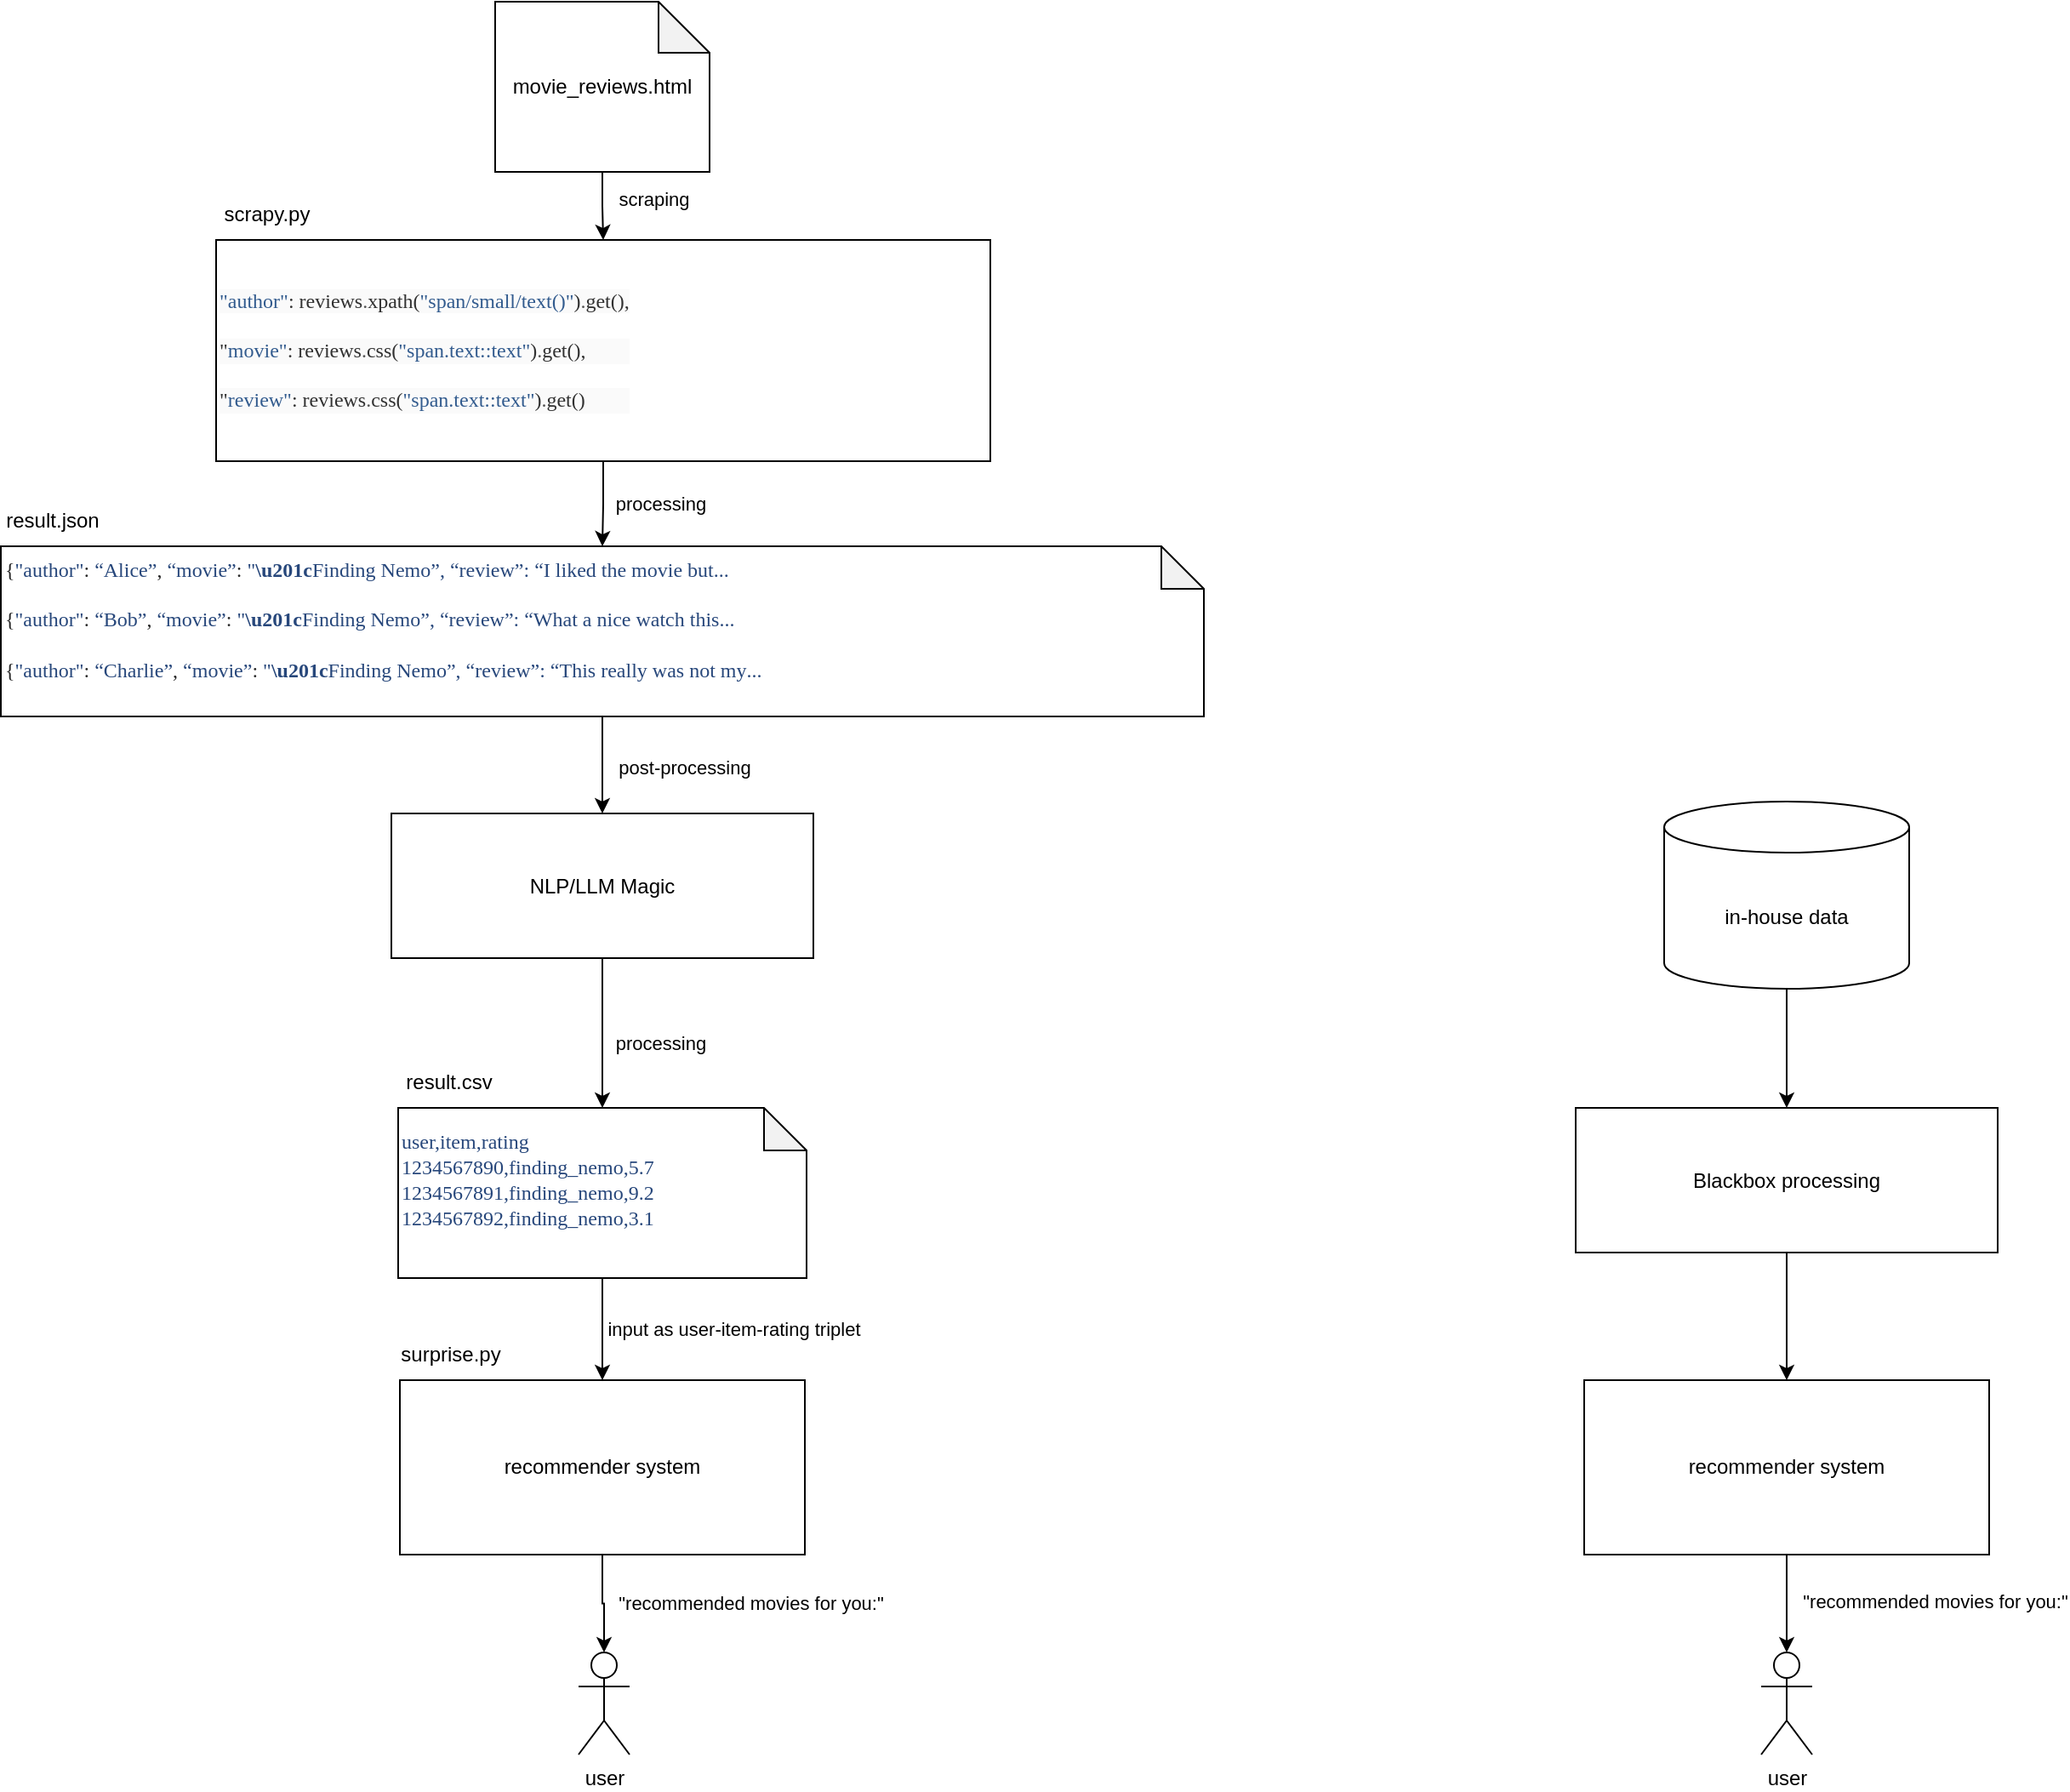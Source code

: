 <mxfile version="24.7.16">
  <diagram name="Page-1" id="lzaoyaQEPAbNVH6bzut7">
    <mxGraphModel dx="1158" dy="1855" grid="1" gridSize="10" guides="1" tooltips="1" connect="1" arrows="1" fold="1" page="1" pageScale="1" pageWidth="827" pageHeight="1169" math="0" shadow="0">
      <root>
        <mxCell id="0" />
        <mxCell id="1" parent="0" />
        <mxCell id="9eo4-0M4flxiD_9VNwLO-29" value="" style="edgeStyle=orthogonalEdgeStyle;rounded=0;orthogonalLoop=1;jettySize=auto;html=1;" parent="1" source="9eo4-0M4flxiD_9VNwLO-4" target="9eo4-0M4flxiD_9VNwLO-5" edge="1">
          <mxGeometry relative="1" as="geometry" />
        </mxCell>
        <mxCell id="9eo4-0M4flxiD_9VNwLO-30" value="scraping" style="edgeLabel;html=1;align=center;verticalAlign=middle;resizable=0;points=[];" parent="9eo4-0M4flxiD_9VNwLO-29" vertex="1" connectable="0">
          <mxGeometry x="-0.2" y="-1" relative="1" as="geometry">
            <mxPoint x="31" as="offset" />
          </mxGeometry>
        </mxCell>
        <mxCell id="9eo4-0M4flxiD_9VNwLO-4" value="&lt;div&gt;movie_reviews.html&lt;/div&gt;" style="shape=note;whiteSpace=wrap;html=1;backgroundOutline=1;darkOpacity=0.05;" parent="1" vertex="1">
          <mxGeometry x="350" y="-1140" width="126" height="100" as="geometry" />
        </mxCell>
        <mxCell id="9eo4-0M4flxiD_9VNwLO-8" value="" style="edgeStyle=orthogonalEdgeStyle;rounded=0;orthogonalLoop=1;jettySize=auto;html=1;entryX=0.5;entryY=0;entryDx=0;entryDy=0;entryPerimeter=0;" parent="1" source="9eo4-0M4flxiD_9VNwLO-5" target="9eo4-0M4flxiD_9VNwLO-9" edge="1">
          <mxGeometry relative="1" as="geometry">
            <mxPoint x="661" y="-915" as="targetPoint" />
          </mxGeometry>
        </mxCell>
        <UserObject label="&lt;p style=&quot;margin: 0.0px 0.0px 0.0px 0.0px; font: 12.0px Menlo; color: #325b8e&quot;&gt;&lt;span style=&quot;font-kerning: none; background-color: #fafafa&quot;&gt;&quot;author&quot;&lt;/span&gt;&lt;span style=&quot;font-kerning: none; color: #313131; background-color: #fafafa&quot;&gt;: reviews&lt;/span&gt;&lt;span style=&quot;font-kerning: none; color: #535353; background-color: #fafafa&quot;&gt;.&lt;/span&gt;&lt;span style=&quot;font-kerning: none; color: #313131; background-color: #fafafa&quot;&gt;xpath(&lt;/span&gt;&lt;span style=&quot;font-kerning: none; background-color: #fafafa&quot;&gt;&quot;span/small/text()&quot;&lt;/span&gt;&lt;span style=&quot;font-kerning: none; color: #313131; background-color: #fafafa&quot;&gt;)&lt;/span&gt;&lt;span style=&quot;font-kerning: none; color: #535353; background-color: #fafafa&quot;&gt;.&lt;/span&gt;&lt;span style=&quot;font-kerning: none; color: #313131; background-color: #fafafa&quot;&gt;get(),&lt;/span&gt;&lt;/p&gt;&#xa;&lt;p style=&quot;margin: 0.0px 0.0px 0.0px 0.0px; font: 12.0px Menlo; color: #325b8e; background-color: #fafafa&quot;&gt;&lt;span style=&quot;font-kerning: none; color: #313131&quot;&gt;&quot;&lt;/span&gt;&lt;span style=&quot;font-kerning: none&quot;&gt;movie&quot;&lt;/span&gt;&lt;span style=&quot;font-kerning: none; color: #313131&quot;&gt;: reviews&lt;/span&gt;&lt;span style=&quot;font-kerning: none; color: #535353&quot;&gt;.&lt;/span&gt;&lt;span style=&quot;font-kerning: none; color: #313131&quot;&gt;css(&lt;/span&gt;&lt;span style=&quot;font-kerning: none&quot;&gt;&quot;span.text::text&quot;&lt;/span&gt;&lt;span style=&quot;font-kerning: none; color: #313131&quot;&gt;)&lt;/span&gt;&lt;span style=&quot;font-kerning: none; color: #535353&quot;&gt;.&lt;/span&gt;&lt;span style=&quot;font-kerning: none; color: #313131&quot;&gt;get(),&lt;/span&gt;&lt;/p&gt;&#xa;&lt;p style=&quot;margin: 0.0px 0.0px 0.0px 0.0px; font: 12.0px Menlo; color: #325b8e; background-color: #fafafa&quot;&gt;&lt;span style=&quot;font-kerning: none; color: #313131&quot;&gt;&quot;&lt;/span&gt;&lt;span style=&quot;font-kerning: none&quot;&gt;review&quot;&lt;/span&gt;&lt;span style=&quot;font-kerning: none; color: #313131&quot;&gt;: reviews&lt;/span&gt;&lt;span style=&quot;font-kerning: none; color: #535353&quot;&gt;.&lt;/span&gt;&lt;span style=&quot;font-kerning: none; color: #313131&quot;&gt;css(&lt;/span&gt;&lt;span style=&quot;font-kerning: none&quot;&gt;&quot;span.text::text&quot;&lt;/span&gt;&lt;span style=&quot;font-kerning: none; color: #313131&quot;&gt;)&lt;/span&gt;&lt;span style=&quot;font-kerning: none; color: #535353&quot;&gt;.&lt;/span&gt;&lt;span style=&quot;font-kerning: none; color: #313131&quot;&gt;get()&lt;/span&gt;&lt;/p&gt;" link="&lt;p style=&quot;margin: 0.0px 0.0px 0.0px 0.0px; font: 12.0px Menlo; color: #325b8e&quot;&gt;&lt;span style=&quot;font-kerning: none; background-color: #fafafa&quot;&gt;&quot;author&quot;&lt;/span&gt;&lt;span style=&quot;font-kerning: none; color: #313131; background-color: #fafafa&quot;&gt;: reviews&lt;/span&gt;&lt;span style=&quot;font-kerning: none; color: #535353; background-color: #fafafa&quot;&gt;.&lt;/span&gt;&lt;span style=&quot;font-kerning: none; color: #313131; background-color: #fafafa&quot;&gt;xpath(&lt;/span&gt;&lt;span style=&quot;font-kerning: none; background-color: #fafafa&quot;&gt;&quot;span/small/text()&quot;&lt;/span&gt;&lt;span style=&quot;font-kerning: none; color: #313131; background-color: #fafafa&quot;&gt;)&lt;/span&gt;&lt;span style=&quot;font-kerning: none; color: #535353; background-color: #fafafa&quot;&gt;.&lt;/span&gt;&lt;span style=&quot;font-kerning: none; color: #313131; background-color: #fafafa&quot;&gt;get(),&lt;/span&gt;&lt;/p&gt;&#xa;&lt;p style=&quot;margin: 0.0px 0.0px 0.0px 0.0px; font: 12.0px Menlo; color: #325b8e; background-color: #fafafa&quot;&gt;&lt;span style=&quot;font-kerning: none; color: #313131&quot;&gt;&quot;&lt;/span&gt;&lt;span style=&quot;font-kerning: none&quot;&gt;movie&quot;&lt;/span&gt;&lt;span style=&quot;font-kerning: none; color: #313131&quot;&gt;: reviews&lt;/span&gt;&lt;span style=&quot;font-kerning: none; color: #535353&quot;&gt;.&lt;/span&gt;&lt;span style=&quot;font-kerning: none; color: #313131&quot;&gt;css(&lt;/span&gt;&lt;span style=&quot;font-kerning: none&quot;&gt;&quot;span.text::text&quot;&lt;/span&gt;&lt;span style=&quot;font-kerning: none; color: #313131&quot;&gt;)&lt;/span&gt;&lt;span style=&quot;font-kerning: none; color: #535353&quot;&gt;.&lt;/span&gt;&lt;span style=&quot;font-kerning: none; color: #313131&quot;&gt;get(),&lt;/span&gt;&lt;/p&gt;&#xa;&lt;p style=&quot;margin: 0.0px 0.0px 0.0px 0.0px; font: 12.0px Menlo; color: #325b8e; background-color: #fafafa&quot;&gt;&lt;span style=&quot;font-kerning: none; color: #313131&quot;&gt;&quot;&lt;/span&gt;&lt;span style=&quot;font-kerning: none&quot;&gt;review&quot;&lt;/span&gt;&lt;span style=&quot;font-kerning: none; color: #313131&quot;&gt;: reviews&lt;/span&gt;&lt;span style=&quot;font-kerning: none; color: #535353&quot;&gt;.&lt;/span&gt;&lt;span style=&quot;font-kerning: none; color: #313131&quot;&gt;css(&lt;/span&gt;&lt;span style=&quot;font-kerning: none&quot;&gt;&quot;span.text::text&quot;&lt;/span&gt;&lt;span style=&quot;font-kerning: none; color: #313131&quot;&gt;)&lt;/span&gt;&lt;span style=&quot;font-kerning: none; color: #535353&quot;&gt;.&lt;/span&gt;&lt;span style=&quot;font-kerning: none; color: #313131&quot;&gt;get()&lt;/span&gt;&lt;/p&gt;" id="9eo4-0M4flxiD_9VNwLO-5">
          <mxCell style="rounded=0;html=1;align=left;labelBackgroundColor=none;verticalAlign=middle;horizontal=1;spacing=2;" parent="1" vertex="1">
            <mxGeometry x="186" y="-1000" width="455" height="130" as="geometry" />
          </mxCell>
        </UserObject>
        <mxCell id="9eo4-0M4flxiD_9VNwLO-6" value="scrapy.py" style="text;html=1;align=center;verticalAlign=middle;whiteSpace=wrap;rounded=0;" parent="1" vertex="1">
          <mxGeometry x="186" y="-1030" width="60" height="30" as="geometry" />
        </mxCell>
        <mxCell id="9eo4-0M4flxiD_9VNwLO-17" value="" style="edgeStyle=orthogonalEdgeStyle;rounded=0;orthogonalLoop=1;jettySize=auto;html=1;" parent="1" source="9eo4-0M4flxiD_9VNwLO-9" target="9eo4-0M4flxiD_9VNwLO-16" edge="1">
          <mxGeometry relative="1" as="geometry" />
        </mxCell>
        <mxCell id="9eo4-0M4flxiD_9VNwLO-23" value="post-processing" style="edgeLabel;html=1;align=center;verticalAlign=middle;resizable=0;points=[];" parent="9eo4-0M4flxiD_9VNwLO-17" vertex="1" connectable="0">
          <mxGeometry x="0.143" y="3" relative="1" as="geometry">
            <mxPoint x="45" y="-3" as="offset" />
          </mxGeometry>
        </mxCell>
        <mxCell id="9eo4-0M4flxiD_9VNwLO-9" value="&lt;p style=&quot;margin: 0.0px 0.0px 0.0px 0.0px; font: 12.0px Menlo; color: #27477b; background-color: #ffffff&quot;&gt;&lt;span style=&quot;font-kerning: none; color: #252525&quot;&gt;{&lt;/span&gt;&lt;span style=&quot;font-kerning: none&quot;&gt;&quot;author&quot;&lt;/span&gt;&lt;span style=&quot;font-kerning: none; color: #252525&quot;&gt;: &lt;/span&gt;&lt;span style=&quot;font-kerning: none&quot;&gt;“Alice”&lt;/span&gt;&lt;span style=&quot;font-kerning: none; color: #252525&quot;&gt;, &lt;/span&gt;&lt;span style=&quot;font-kerning: none&quot;&gt;“movie”&lt;/span&gt;&lt;span style=&quot;font-kerning: none; color: #252525&quot;&gt;: &lt;/span&gt;&lt;span style=&quot;font-kerning: none&quot;&gt;&quot;&lt;b&gt;\u201c&lt;/b&gt;Finding Nemo”, “review”: “I liked the movie but...&lt;/span&gt;&lt;/p&gt;&lt;br&gt;&lt;p style=&quot;margin: 0.0px 0.0px 0.0px 0.0px; font: 12.0px Menlo; color: #27477b&quot;&gt;&lt;span style=&quot;font-kerning: none; color: #252525; background-color: #ffffff&quot;&gt;{&lt;/span&gt;&lt;span style=&quot;font-kerning: none; background-color: #ffffff&quot;&gt;&quot;author&quot;&lt;/span&gt;&lt;span style=&quot;font-kerning: none; color: #252525; background-color: #ffffff&quot;&gt;: &lt;/span&gt;&lt;span style=&quot;font-kerning: none; background-color: #ffffff&quot;&gt;“Bob”&lt;/span&gt;&lt;span style=&quot;font-kerning: none; color: #252525; background-color: #ffffff&quot;&gt;, &lt;/span&gt;&lt;span style=&quot;font-kerning: none; background-color: #ffffff&quot;&gt;“movie”&lt;/span&gt;&lt;span style=&quot;font-kerning: none; color: #252525; background-color: #ffffff&quot;&gt;: &lt;/span&gt;&lt;span style=&quot;font-kerning: none; background-color: #ffffff&quot;&gt;&quot;&lt;b&gt;\u201c&lt;/b&gt;Finding Nemo”, “review”: “What a nice watch this...&lt;/span&gt;&lt;/p&gt;&lt;br&gt;&lt;p style=&quot;margin: 0.0px 0.0px 0.0px 0.0px; font: 12.0px Menlo; color: #27477b; background-color: #ffffff&quot;&gt;&lt;span style=&quot;font-kerning: none; color: #252525&quot;&gt;{&lt;/span&gt;&lt;span style=&quot;font-kerning: none&quot;&gt;&quot;author&quot;&lt;/span&gt;&lt;span style=&quot;font-kerning: none; color: #252525&quot;&gt;: &lt;/span&gt;&lt;span style=&quot;font-kerning: none&quot;&gt;“Charlie”&lt;/span&gt;&lt;span style=&quot;font-kerning: none; color: #252525&quot;&gt;, &lt;/span&gt;&lt;span style=&quot;font-kerning: none&quot;&gt;“movie”&lt;/span&gt;&lt;span style=&quot;font-kerning: none; color: #252525&quot;&gt;: &lt;/span&gt;&lt;span style=&quot;font-kerning: none&quot;&gt;&quot;&lt;b&gt;\u201c&lt;/b&gt;Finding Nemo”, “review”: “This really was not my...&lt;/span&gt;&lt;/p&gt;&lt;div&gt;&lt;br/&gt;&lt;/div&gt;" style="shape=note;whiteSpace=wrap;html=1;backgroundOutline=1;darkOpacity=0.05;size=25;align=left;verticalAlign=top;" parent="1" vertex="1">
          <mxGeometry x="59.5" y="-820" width="707" height="100" as="geometry" />
        </mxCell>
        <mxCell id="9eo4-0M4flxiD_9VNwLO-13" value="processing" style="edgeLabel;html=1;align=center;verticalAlign=middle;resizable=0;points=[];" parent="1" vertex="1" connectable="0">
          <mxGeometry x="443.005" y="-840" as="geometry">
            <mxPoint x="4" y="-5" as="offset" />
          </mxGeometry>
        </mxCell>
        <mxCell id="9eo4-0M4flxiD_9VNwLO-14" value="result.json" style="text;html=1;align=center;verticalAlign=middle;whiteSpace=wrap;rounded=0;" parent="1" vertex="1">
          <mxGeometry x="59.5" y="-850" width="60" height="30" as="geometry" />
        </mxCell>
        <mxCell id="13iuNqWZVQNzORIiZyKS-4" style="edgeStyle=orthogonalEdgeStyle;rounded=0;orthogonalLoop=1;jettySize=auto;html=1;" edge="1" parent="1" source="9eo4-0M4flxiD_9VNwLO-16" target="13iuNqWZVQNzORIiZyKS-1">
          <mxGeometry relative="1" as="geometry" />
        </mxCell>
        <mxCell id="9eo4-0M4flxiD_9VNwLO-16" value="NLP/LLM Magic" style="whiteSpace=wrap;html=1;align=center;" parent="1" vertex="1">
          <mxGeometry x="289" y="-663" width="248" height="85" as="geometry" />
        </mxCell>
        <mxCell id="9eo4-0M4flxiD_9VNwLO-27" value="" style="edgeStyle=orthogonalEdgeStyle;rounded=0;orthogonalLoop=1;jettySize=auto;html=1;" parent="1" source="9eo4-0M4flxiD_9VNwLO-18" target="9eo4-0M4flxiD_9VNwLO-20" edge="1">
          <mxGeometry relative="1" as="geometry" />
        </mxCell>
        <mxCell id="9eo4-0M4flxiD_9VNwLO-28" value="&quot;recommended movies for you:&quot;" style="edgeLabel;html=1;align=center;verticalAlign=middle;resizable=0;points=[];" parent="9eo4-0M4flxiD_9VNwLO-27" vertex="1" connectable="0">
          <mxGeometry x="-0.183" y="-1" relative="1" as="geometry">
            <mxPoint x="88" y="4" as="offset" />
          </mxGeometry>
        </mxCell>
        <mxCell id="9eo4-0M4flxiD_9VNwLO-18" value="recommender system" style="whiteSpace=wrap;html=1;" parent="1" vertex="1">
          <mxGeometry x="294" y="-330" width="238" height="102.5" as="geometry" />
        </mxCell>
        <mxCell id="9eo4-0M4flxiD_9VNwLO-20" value="user" style="shape=umlActor;verticalLabelPosition=bottom;verticalAlign=top;html=1;outlineConnect=0;" parent="1" vertex="1">
          <mxGeometry x="399" y="-170" width="30" height="60" as="geometry" />
        </mxCell>
        <mxCell id="4CiIi7kN2GHjXUL4175--7" value="" style="edgeStyle=orthogonalEdgeStyle;rounded=0;orthogonalLoop=1;jettySize=auto;html=1;exitX=0.5;exitY=1;exitDx=0;exitDy=0;exitPerimeter=0;" parent="1" source="4CiIi7kN2GHjXUL4175--18" target="13iuNqWZVQNzORIiZyKS-8" edge="1">
          <mxGeometry relative="1" as="geometry">
            <mxPoint x="1109" y="-720" as="sourcePoint" />
            <mxPoint x="1109" y="-650" as="targetPoint" />
          </mxGeometry>
        </mxCell>
        <mxCell id="4CiIi7kN2GHjXUL4175--14" value="" style="edgeStyle=orthogonalEdgeStyle;rounded=0;orthogonalLoop=1;jettySize=auto;html=1;" parent="1" source="4CiIi7kN2GHjXUL4175--16" target="4CiIi7kN2GHjXUL4175--17" edge="1">
          <mxGeometry relative="1" as="geometry" />
        </mxCell>
        <mxCell id="4CiIi7kN2GHjXUL4175--15" value="&quot;recommended movies for you:&quot;" style="edgeLabel;html=1;align=center;verticalAlign=middle;resizable=0;points=[];" parent="4CiIi7kN2GHjXUL4175--14" vertex="1" connectable="0">
          <mxGeometry x="-0.183" y="-1" relative="1" as="geometry">
            <mxPoint x="88" y="4" as="offset" />
          </mxGeometry>
        </mxCell>
        <mxCell id="4CiIi7kN2GHjXUL4175--16" value="recommender system" style="whiteSpace=wrap;html=1;" parent="1" vertex="1">
          <mxGeometry x="990" y="-330" width="238" height="102.5" as="geometry" />
        </mxCell>
        <mxCell id="4CiIi7kN2GHjXUL4175--17" value="user" style="shape=umlActor;verticalLabelPosition=bottom;verticalAlign=top;html=1;outlineConnect=0;" parent="1" vertex="1">
          <mxGeometry x="1094" y="-170" width="30" height="60" as="geometry" />
        </mxCell>
        <mxCell id="4CiIi7kN2GHjXUL4175--18" value="in-house data" style="shape=cylinder3;whiteSpace=wrap;html=1;boundedLbl=1;backgroundOutline=1;size=15;" parent="1" vertex="1">
          <mxGeometry x="1037" y="-670" width="144" height="110" as="geometry" />
        </mxCell>
        <mxCell id="13iuNqWZVQNzORIiZyKS-5" style="edgeStyle=orthogonalEdgeStyle;rounded=0;orthogonalLoop=1;jettySize=auto;html=1;" edge="1" parent="1" source="13iuNqWZVQNzORIiZyKS-1" target="9eo4-0M4flxiD_9VNwLO-18">
          <mxGeometry relative="1" as="geometry" />
        </mxCell>
        <mxCell id="13iuNqWZVQNzORIiZyKS-6" value="input as user-item-rating triplet" style="edgeLabel;html=1;align=center;verticalAlign=middle;resizable=0;points=[];" vertex="1" connectable="0" parent="13iuNqWZVQNzORIiZyKS-5">
          <mxGeometry x="-0.061" y="-2" relative="1" as="geometry">
            <mxPoint x="79" y="2" as="offset" />
          </mxGeometry>
        </mxCell>
        <mxCell id="13iuNqWZVQNzORIiZyKS-1" value="&lt;p style=&quot;margin: 0px; font-stretch: normal; line-height: normal; font-family: Menlo; color: rgb(39, 71, 123); background-color: rgb(255, 255, 255);&quot;&gt;user,item,rating&lt;/p&gt;&lt;p style=&quot;margin: 0px; font-stretch: normal; line-height: normal; font-family: Menlo; color: rgb(39, 71, 123); background-color: rgb(255, 255, 255);&quot;&gt;1234567890,finding_nemo,5.7&lt;/p&gt;&lt;p style=&quot;margin: 0px; font-stretch: normal; line-height: normal; font-family: Menlo; color: rgb(39, 71, 123); background-color: rgb(255, 255, 255);&quot;&gt;1234567891,finding_nemo,9.2&lt;/p&gt;&lt;p style=&quot;margin: 0px; font-stretch: normal; line-height: normal; font-family: Menlo; color: rgb(39, 71, 123); background-color: rgb(255, 255, 255);&quot;&gt;1234567892,finding_nemo,3.1&lt;/p&gt;&lt;div&gt;&lt;br&gt;&lt;/div&gt;" style="shape=note;whiteSpace=wrap;html=1;backgroundOutline=1;darkOpacity=0.05;size=25;align=left;verticalAlign=middle;" vertex="1" parent="1">
          <mxGeometry x="293" y="-490" width="240" height="100" as="geometry" />
        </mxCell>
        <mxCell id="13iuNqWZVQNzORIiZyKS-2" value="processing" style="edgeLabel;html=1;align=center;verticalAlign=middle;resizable=0;points=[];" vertex="1" connectable="0" parent="1">
          <mxGeometry x="443.005" y="-523.75" as="geometry">
            <mxPoint x="4" y="-5" as="offset" />
          </mxGeometry>
        </mxCell>
        <mxCell id="13iuNqWZVQNzORIiZyKS-3" value="result.csv" style="text;html=1;align=center;verticalAlign=middle;whiteSpace=wrap;rounded=0;" vertex="1" parent="1">
          <mxGeometry x="293" y="-520" width="60" height="30" as="geometry" />
        </mxCell>
        <mxCell id="13iuNqWZVQNzORIiZyKS-7" value="surprise.py" style="text;html=1;align=center;verticalAlign=middle;whiteSpace=wrap;rounded=0;" vertex="1" parent="1">
          <mxGeometry x="294" y="-360" width="60" height="30" as="geometry" />
        </mxCell>
        <mxCell id="13iuNqWZVQNzORIiZyKS-9" style="edgeStyle=orthogonalEdgeStyle;rounded=0;orthogonalLoop=1;jettySize=auto;html=1;" edge="1" parent="1" source="13iuNqWZVQNzORIiZyKS-8" target="4CiIi7kN2GHjXUL4175--16">
          <mxGeometry relative="1" as="geometry" />
        </mxCell>
        <mxCell id="13iuNqWZVQNzORIiZyKS-8" value="Blackbox processing" style="whiteSpace=wrap;html=1;align=center;" vertex="1" parent="1">
          <mxGeometry x="985" y="-490" width="248" height="85" as="geometry" />
        </mxCell>
      </root>
    </mxGraphModel>
  </diagram>
</mxfile>

